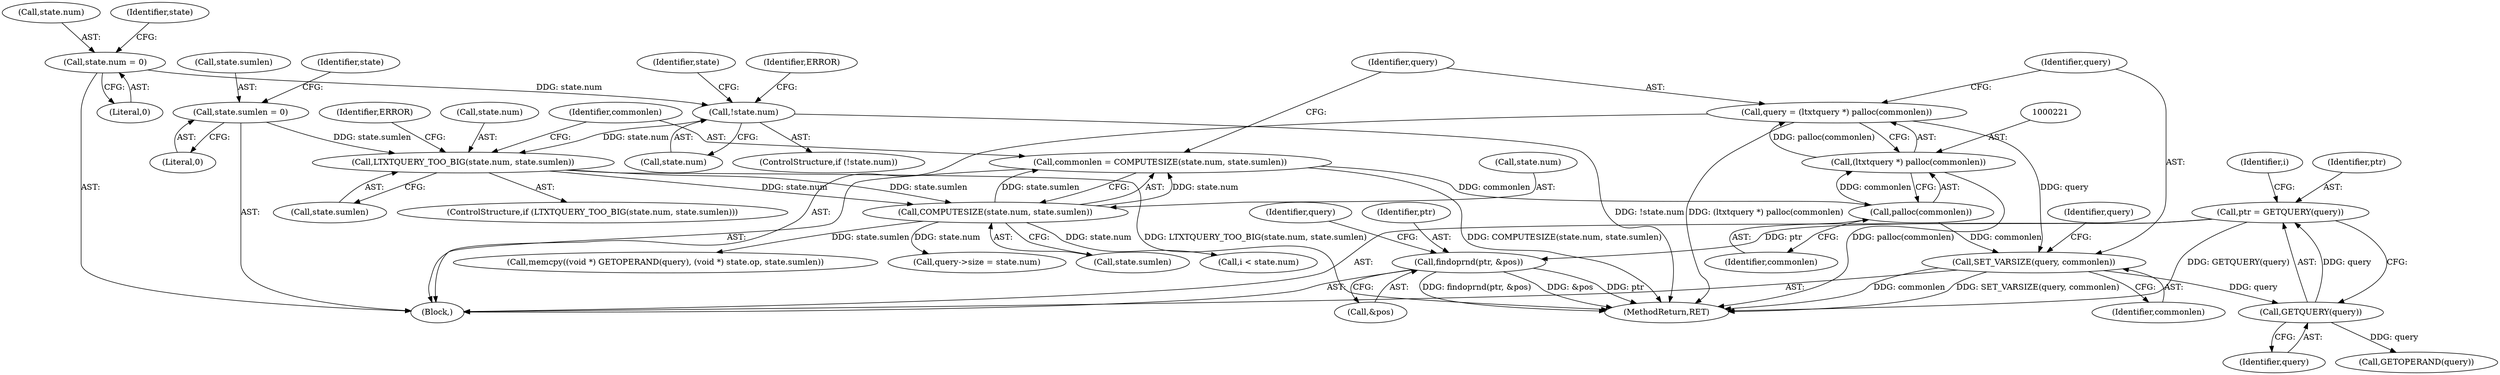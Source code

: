 digraph "0_postgres_31400a673325147e1205326008e32135a78b4d8a_11@pointer" {
"1000234" [label="(Call,ptr = GETQUERY(query))"];
"1000236" [label="(Call,GETQUERY(query))"];
"1000224" [label="(Call,SET_VARSIZE(query, commonlen))"];
"1000218" [label="(Call,query = (ltxtquery *) palloc(commonlen))"];
"1000220" [label="(Call,(ltxtquery *) palloc(commonlen))"];
"1000222" [label="(Call,palloc(commonlen))"];
"1000209" [label="(Call,commonlen = COMPUTESIZE(state.num, state.sumlen))"];
"1000211" [label="(Call,COMPUTESIZE(state.num, state.sumlen))"];
"1000195" [label="(Call,LTXTQUERY_TOO_BIG(state.num, state.sumlen))"];
"1000180" [label="(Call,!state.num)"];
"1000136" [label="(Call,state.num = 0)"];
"1000146" [label="(Call,state.sumlen = 0)"];
"1000341" [label="(Call,findoprnd(ptr, &pos))"];
"1000347" [label="(MethodReturn,RET)"];
"1000219" [label="(Identifier,query)"];
"1000146" [label="(Call,state.sumlen = 0)"];
"1000203" [label="(Identifier,ERROR)"];
"1000242" [label="(Call,i < state.num)"];
"1000185" [label="(Identifier,ERROR)"];
"1000140" [label="(Literal,0)"];
"1000209" [label="(Call,commonlen = COMPUTESIZE(state.num, state.sumlen))"];
"1000240" [label="(Identifier,i)"];
"1000235" [label="(Identifier,ptr)"];
"1000224" [label="(Call,SET_VARSIZE(query, commonlen))"];
"1000212" [label="(Call,state.num)"];
"1000222" [label="(Call,palloc(commonlen))"];
"1000236" [label="(Call,GETQUERY(query))"];
"1000237" [label="(Identifier,query)"];
"1000137" [label="(Call,state.num)"];
"1000234" [label="(Call,ptr = GETQUERY(query))"];
"1000150" [label="(Literal,0)"];
"1000342" [label="(Identifier,ptr)"];
"1000199" [label="(Call,state.sumlen)"];
"1000197" [label="(Identifier,state)"];
"1000218" [label="(Call,query = (ltxtquery *) palloc(commonlen))"];
"1000226" [label="(Identifier,commonlen)"];
"1000136" [label="(Call,state.num = 0)"];
"1000143" [label="(Identifier,state)"];
"1000147" [label="(Call,state.sumlen)"];
"1000346" [label="(Identifier,query)"];
"1000181" [label="(Call,state.num)"];
"1000180" [label="(Call,!state.num)"];
"1000321" [label="(Call,memcpy((void *) GETOPERAND(query), (void *) state.op, state.sumlen))"];
"1000194" [label="(ControlStructure,if (LTXTQUERY_TOO_BIG(state.num, state.sumlen)))"];
"1000343" [label="(Call,&pos)"];
"1000108" [label="(Block,)"];
"1000195" [label="(Call,LTXTQUERY_TOO_BIG(state.num, state.sumlen))"];
"1000196" [label="(Call,state.num)"];
"1000227" [label="(Call,query->size = state.num)"];
"1000229" [label="(Identifier,query)"];
"1000223" [label="(Identifier,commonlen)"];
"1000225" [label="(Identifier,query)"];
"1000324" [label="(Call,GETOPERAND(query))"];
"1000220" [label="(Call,(ltxtquery *) palloc(commonlen))"];
"1000341" [label="(Call,findoprnd(ptr, &pos))"];
"1000211" [label="(Call,COMPUTESIZE(state.num, state.sumlen))"];
"1000153" [label="(Identifier,state)"];
"1000215" [label="(Call,state.sumlen)"];
"1000179" [label="(ControlStructure,if (!state.num))"];
"1000210" [label="(Identifier,commonlen)"];
"1000234" -> "1000108"  [label="AST: "];
"1000234" -> "1000236"  [label="CFG: "];
"1000235" -> "1000234"  [label="AST: "];
"1000236" -> "1000234"  [label="AST: "];
"1000240" -> "1000234"  [label="CFG: "];
"1000234" -> "1000347"  [label="DDG: GETQUERY(query)"];
"1000236" -> "1000234"  [label="DDG: query"];
"1000234" -> "1000341"  [label="DDG: ptr"];
"1000236" -> "1000237"  [label="CFG: "];
"1000237" -> "1000236"  [label="AST: "];
"1000224" -> "1000236"  [label="DDG: query"];
"1000236" -> "1000324"  [label="DDG: query"];
"1000224" -> "1000108"  [label="AST: "];
"1000224" -> "1000226"  [label="CFG: "];
"1000225" -> "1000224"  [label="AST: "];
"1000226" -> "1000224"  [label="AST: "];
"1000229" -> "1000224"  [label="CFG: "];
"1000224" -> "1000347"  [label="DDG: commonlen"];
"1000224" -> "1000347"  [label="DDG: SET_VARSIZE(query, commonlen)"];
"1000218" -> "1000224"  [label="DDG: query"];
"1000222" -> "1000224"  [label="DDG: commonlen"];
"1000218" -> "1000108"  [label="AST: "];
"1000218" -> "1000220"  [label="CFG: "];
"1000219" -> "1000218"  [label="AST: "];
"1000220" -> "1000218"  [label="AST: "];
"1000225" -> "1000218"  [label="CFG: "];
"1000218" -> "1000347"  [label="DDG: (ltxtquery *) palloc(commonlen)"];
"1000220" -> "1000218"  [label="DDG: palloc(commonlen)"];
"1000220" -> "1000222"  [label="CFG: "];
"1000221" -> "1000220"  [label="AST: "];
"1000222" -> "1000220"  [label="AST: "];
"1000220" -> "1000347"  [label="DDG: palloc(commonlen)"];
"1000222" -> "1000220"  [label="DDG: commonlen"];
"1000222" -> "1000223"  [label="CFG: "];
"1000223" -> "1000222"  [label="AST: "];
"1000209" -> "1000222"  [label="DDG: commonlen"];
"1000209" -> "1000108"  [label="AST: "];
"1000209" -> "1000211"  [label="CFG: "];
"1000210" -> "1000209"  [label="AST: "];
"1000211" -> "1000209"  [label="AST: "];
"1000219" -> "1000209"  [label="CFG: "];
"1000209" -> "1000347"  [label="DDG: COMPUTESIZE(state.num, state.sumlen)"];
"1000211" -> "1000209"  [label="DDG: state.num"];
"1000211" -> "1000209"  [label="DDG: state.sumlen"];
"1000211" -> "1000215"  [label="CFG: "];
"1000212" -> "1000211"  [label="AST: "];
"1000215" -> "1000211"  [label="AST: "];
"1000195" -> "1000211"  [label="DDG: state.num"];
"1000195" -> "1000211"  [label="DDG: state.sumlen"];
"1000211" -> "1000227"  [label="DDG: state.num"];
"1000211" -> "1000242"  [label="DDG: state.num"];
"1000211" -> "1000321"  [label="DDG: state.sumlen"];
"1000195" -> "1000194"  [label="AST: "];
"1000195" -> "1000199"  [label="CFG: "];
"1000196" -> "1000195"  [label="AST: "];
"1000199" -> "1000195"  [label="AST: "];
"1000203" -> "1000195"  [label="CFG: "];
"1000210" -> "1000195"  [label="CFG: "];
"1000195" -> "1000347"  [label="DDG: LTXTQUERY_TOO_BIG(state.num, state.sumlen)"];
"1000180" -> "1000195"  [label="DDG: state.num"];
"1000146" -> "1000195"  [label="DDG: state.sumlen"];
"1000180" -> "1000179"  [label="AST: "];
"1000180" -> "1000181"  [label="CFG: "];
"1000181" -> "1000180"  [label="AST: "];
"1000185" -> "1000180"  [label="CFG: "];
"1000197" -> "1000180"  [label="CFG: "];
"1000180" -> "1000347"  [label="DDG: !state.num"];
"1000136" -> "1000180"  [label="DDG: state.num"];
"1000136" -> "1000108"  [label="AST: "];
"1000136" -> "1000140"  [label="CFG: "];
"1000137" -> "1000136"  [label="AST: "];
"1000140" -> "1000136"  [label="AST: "];
"1000143" -> "1000136"  [label="CFG: "];
"1000146" -> "1000108"  [label="AST: "];
"1000146" -> "1000150"  [label="CFG: "];
"1000147" -> "1000146"  [label="AST: "];
"1000150" -> "1000146"  [label="AST: "];
"1000153" -> "1000146"  [label="CFG: "];
"1000341" -> "1000108"  [label="AST: "];
"1000341" -> "1000343"  [label="CFG: "];
"1000342" -> "1000341"  [label="AST: "];
"1000343" -> "1000341"  [label="AST: "];
"1000346" -> "1000341"  [label="CFG: "];
"1000341" -> "1000347"  [label="DDG: &pos"];
"1000341" -> "1000347"  [label="DDG: ptr"];
"1000341" -> "1000347"  [label="DDG: findoprnd(ptr, &pos)"];
}
